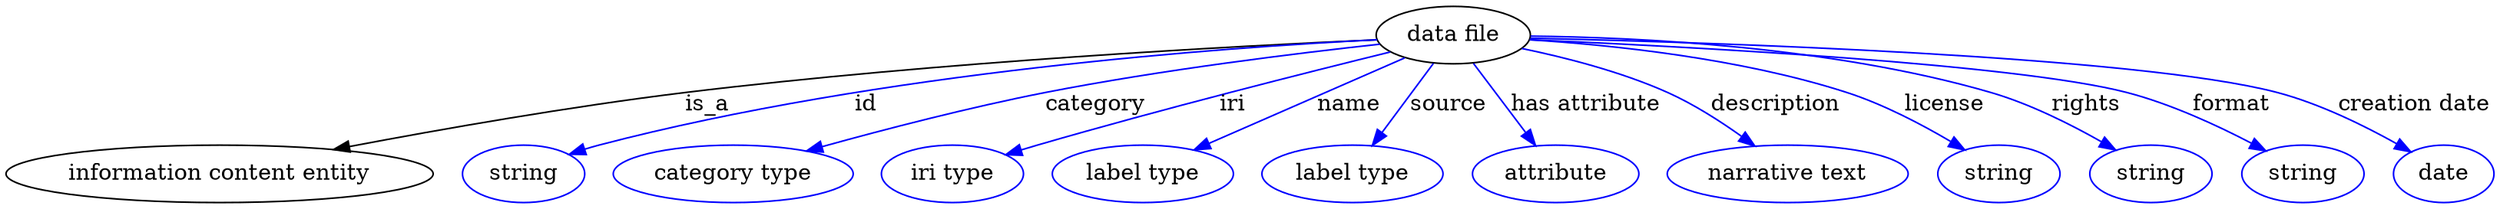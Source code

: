 digraph {
	graph [bb="0,0,1271.3,123"];
	node [label="\N"];
	"data file"	 [height=0.5,
		label="data file",
		pos="736.34,105",
		width=1.1013];
	"information content entity"	 [height=0.5,
		pos="103.34,18",
		width=2.8706];
	"data file" -> "information content entity"	 [label=is_a,
		lp="351.34,61.5",
		pos="e,162.39,32.792 696.8,103 625.33,99.025 470.01,88.771 340.34,69 283.24,60.294 219.25,46.265 172.17,35.123"];
	id	 [color=blue,
		height=0.5,
		label=string,
		pos="255.34,18",
		width=0.84854];
	"data file" -> id	 [color=blue,
		label=id,
		lp="419.84,61.5",
		pos="e,279.12,29.725 696.74,102.99 618.34,98.097 438.55,82.369 295.34,36 293.08,35.268 290.77,34.446 288.47,33.568",
		style=solid];
	category	 [color=blue,
		height=0.5,
		label="category type",
		pos="362.34,18",
		width=1.6249];
	"data file" -> category	 [color=blue,
		label=category,
		lp="546.84,61.5",
		pos="e,400.63,31.79 697.92,100.15 655.02,94.354 583.67,83.579 523.34,69 484.73,59.669 441.89,45.93 410.12,35.062",
		style=solid];
	iri	 [color=blue,
		height=0.5,
		label="iri type",
		pos="475.34,18",
		width=1.011];
	"data file" -> iri	 [color=blue,
		label=iri,
		lp="621.84,61.5",
		pos="e,503.95,29.512 702.98,95 660.52,82.114 585.05,58.664 521.34,36 518.78,35.088 516.14,34.126 513.5,33.14",
		style=solid];
	name	 [color=blue,
		height=0.5,
		label="label type",
		pos="575.34,18",
		width=1.2638];
	"data file" -> name	 [color=blue,
		label=name,
		lp="681.84,61.5",
		pos="e,602.34,32.592 710.83,91.215 683.99,76.712 641.53,53.768 611.3,37.433",
		style=solid];
	source	 [color=blue,
		height=0.5,
		label="label type",
		pos="684.34,18",
		width=1.2638];
	"data file" -> source	 [color=blue,
		label=source,
		lp="732.34,61.5",
		pos="e,694.85,35.58 725.82,87.394 718.42,75.012 708.39,58.23 700.04,44.27",
		style=solid];
	"has attribute"	 [color=blue,
		height=0.5,
		label=attribute,
		pos="788.34,18",
		width=1.1193];
	"data file" -> "has attribute"	 [color=blue,
		label="has attribute",
		lp="799.84,61.5",
		pos="e,777.83,35.58 746.86,87.394 754.26,75.012 764.3,58.23 772.64,44.27",
		style=solid];
	description	 [color=blue,
		height=0.5,
		label="narrative text",
		pos="904.34,18",
		width=1.6068];
	"data file" -> description	 [color=blue,
		label=description,
		lp="891.84,61.5",
		pos="e,885.22,35.11 770.66,95.657 790.75,89.491 816.23,80.439 837.34,69 851.3,61.435 865.48,51.107 877.18,41.723",
		style=solid];
	license	 [color=blue,
		height=0.5,
		label=string,
		pos="1010.3,18",
		width=0.84854];
	"data file" -> license	 [color=blue,
		label=license,
		lp="975.34,61.5",
		pos="e,991.35,32.274 775.67,101.69 814.89,97.44 876.35,88.187 926.34,69 946.5,61.263 967.26,48.711 983.09,37.996",
		style=solid];
	rights	 [color=blue,
		height=0.5,
		label=string,
		pos="1089.3,18",
		width=0.84854];
	"data file" -> rights	 [color=blue,
		label=rights,
		lp="1048.8,61.5",
		pos="e,1069.8,31.844 775.32,101.44 837.89,95.431 957.86,82.581 998.34,69 1020.7,61.495 1043.9,48.419 1061.2,37.387",
		style=solid];
	format	 [color=blue,
		height=0.5,
		label=string,
		pos="1168.3,18",
		width=0.84854];
	"data file" -> format	 [color=blue,
		label=format,
		lp="1124.8,61.5",
		pos="e,1147.4,31.52 775.85,102.52 851.58,97.459 1014.4,85.071 1068.3,69 1093.3,61.548 1119.5,47.953 1138.8,36.672",
		style=solid];
	"creation date"	 [color=blue,
		height=0.5,
		label=date,
		pos="1244.3,18",
		width=0.75];
	"data file" -> "creation date"	 [color=blue,
		label="creation date",
		lp="1218.3,61.5",
		pos="e,1225.3,30.975 775.87,103.52 864.83,99.884 1078.4,89.263 1147.3,69 1172.1,61.719 1197.9,47.814 1216.7,36.361",
		style=solid];
}
